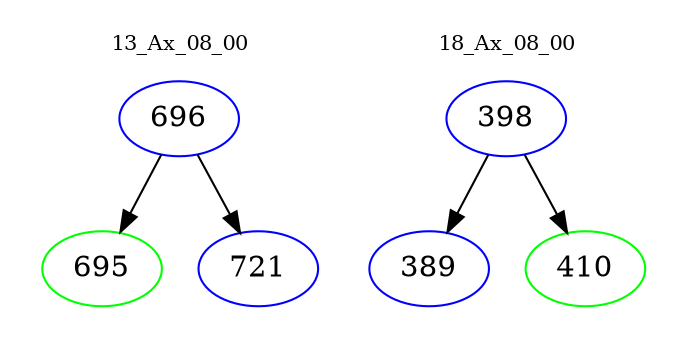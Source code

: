digraph{
subgraph cluster_0 {
color = white
label = "13_Ax_08_00";
fontsize=10;
T0_696 [label="696", color="blue"]
T0_696 -> T0_695 [color="black"]
T0_695 [label="695", color="green"]
T0_696 -> T0_721 [color="black"]
T0_721 [label="721", color="blue"]
}
subgraph cluster_1 {
color = white
label = "18_Ax_08_00";
fontsize=10;
T1_398 [label="398", color="blue"]
T1_398 -> T1_389 [color="black"]
T1_389 [label="389", color="blue"]
T1_398 -> T1_410 [color="black"]
T1_410 [label="410", color="green"]
}
}
